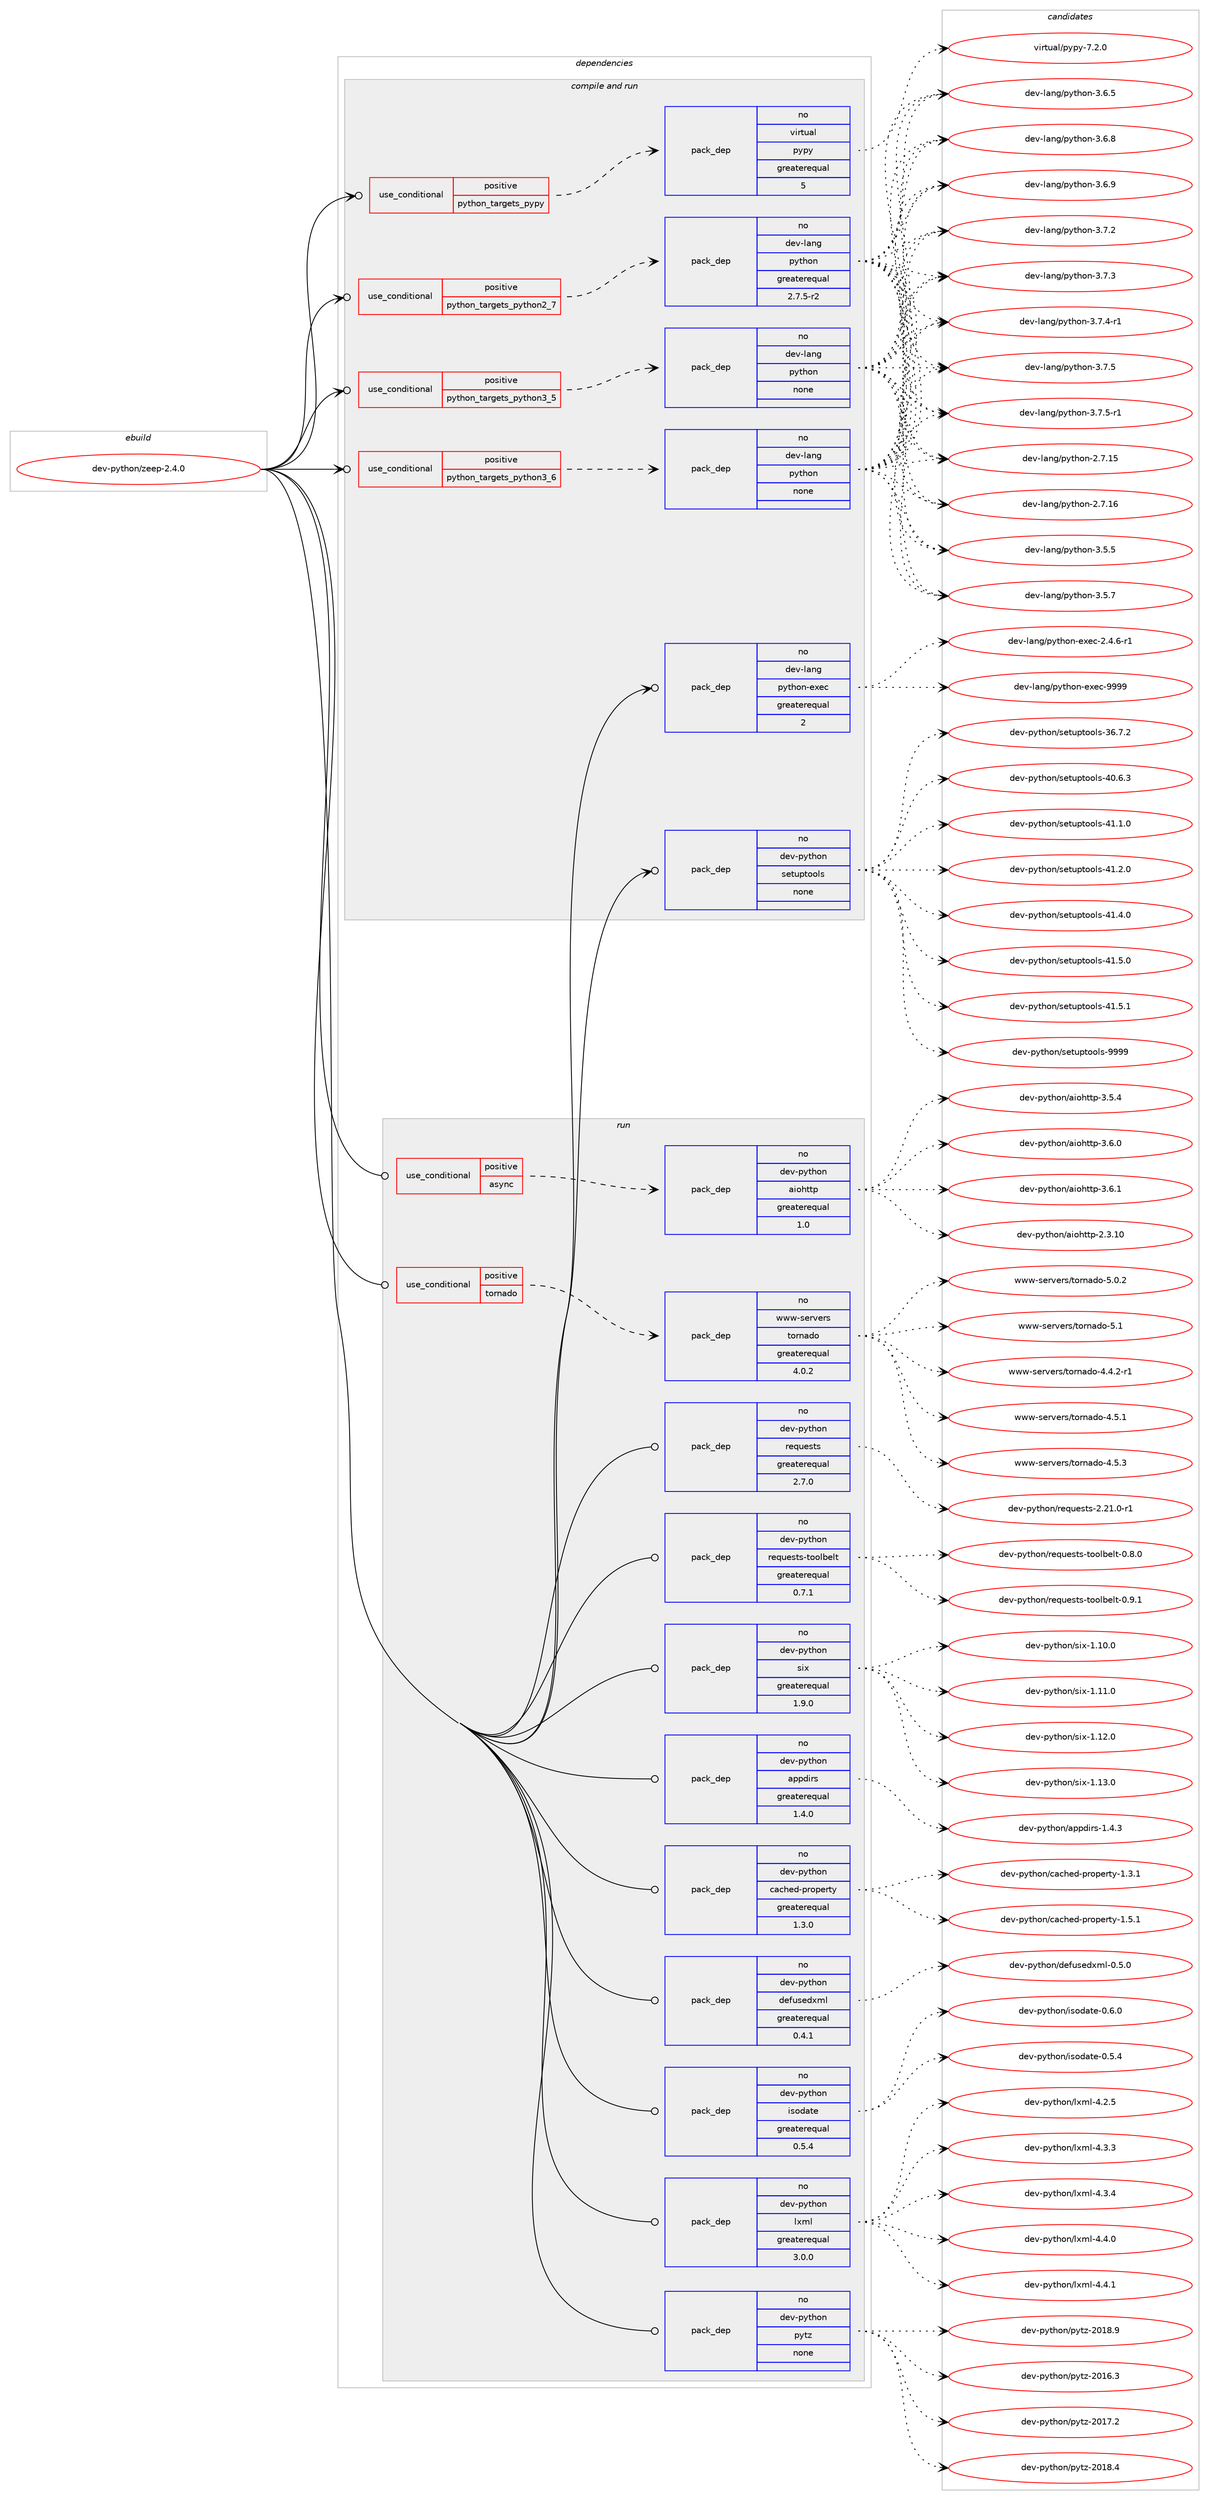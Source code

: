 digraph prolog {

# *************
# Graph options
# *************

newrank=true;
concentrate=true;
compound=true;
graph [rankdir=LR,fontname=Helvetica,fontsize=10,ranksep=1.5];#, ranksep=2.5, nodesep=0.2];
edge  [arrowhead=vee];
node  [fontname=Helvetica,fontsize=10];

# **********
# The ebuild
# **********

subgraph cluster_leftcol {
color=gray;
rank=same;
label=<<i>ebuild</i>>;
id [label="dev-python/zeep-2.4.0", color=red, width=4, href="../dev-python/zeep-2.4.0.svg"];
}

# ****************
# The dependencies
# ****************

subgraph cluster_midcol {
color=gray;
label=<<i>dependencies</i>>;
subgraph cluster_compile {
fillcolor="#eeeeee";
style=filled;
label=<<i>compile</i>>;
}
subgraph cluster_compileandrun {
fillcolor="#eeeeee";
style=filled;
label=<<i>compile and run</i>>;
subgraph cond151840 {
dependency645019 [label=<<TABLE BORDER="0" CELLBORDER="1" CELLSPACING="0" CELLPADDING="4"><TR><TD ROWSPAN="3" CELLPADDING="10">use_conditional</TD></TR><TR><TD>positive</TD></TR><TR><TD>python_targets_pypy</TD></TR></TABLE>>, shape=none, color=red];
subgraph pack481290 {
dependency645020 [label=<<TABLE BORDER="0" CELLBORDER="1" CELLSPACING="0" CELLPADDING="4" WIDTH="220"><TR><TD ROWSPAN="6" CELLPADDING="30">pack_dep</TD></TR><TR><TD WIDTH="110">no</TD></TR><TR><TD>virtual</TD></TR><TR><TD>pypy</TD></TR><TR><TD>greaterequal</TD></TR><TR><TD>5</TD></TR></TABLE>>, shape=none, color=blue];
}
dependency645019:e -> dependency645020:w [weight=20,style="dashed",arrowhead="vee"];
}
id:e -> dependency645019:w [weight=20,style="solid",arrowhead="odotvee"];
subgraph cond151841 {
dependency645021 [label=<<TABLE BORDER="0" CELLBORDER="1" CELLSPACING="0" CELLPADDING="4"><TR><TD ROWSPAN="3" CELLPADDING="10">use_conditional</TD></TR><TR><TD>positive</TD></TR><TR><TD>python_targets_python2_7</TD></TR></TABLE>>, shape=none, color=red];
subgraph pack481291 {
dependency645022 [label=<<TABLE BORDER="0" CELLBORDER="1" CELLSPACING="0" CELLPADDING="4" WIDTH="220"><TR><TD ROWSPAN="6" CELLPADDING="30">pack_dep</TD></TR><TR><TD WIDTH="110">no</TD></TR><TR><TD>dev-lang</TD></TR><TR><TD>python</TD></TR><TR><TD>greaterequal</TD></TR><TR><TD>2.7.5-r2</TD></TR></TABLE>>, shape=none, color=blue];
}
dependency645021:e -> dependency645022:w [weight=20,style="dashed",arrowhead="vee"];
}
id:e -> dependency645021:w [weight=20,style="solid",arrowhead="odotvee"];
subgraph cond151842 {
dependency645023 [label=<<TABLE BORDER="0" CELLBORDER="1" CELLSPACING="0" CELLPADDING="4"><TR><TD ROWSPAN="3" CELLPADDING="10">use_conditional</TD></TR><TR><TD>positive</TD></TR><TR><TD>python_targets_python3_5</TD></TR></TABLE>>, shape=none, color=red];
subgraph pack481292 {
dependency645024 [label=<<TABLE BORDER="0" CELLBORDER="1" CELLSPACING="0" CELLPADDING="4" WIDTH="220"><TR><TD ROWSPAN="6" CELLPADDING="30">pack_dep</TD></TR><TR><TD WIDTH="110">no</TD></TR><TR><TD>dev-lang</TD></TR><TR><TD>python</TD></TR><TR><TD>none</TD></TR><TR><TD></TD></TR></TABLE>>, shape=none, color=blue];
}
dependency645023:e -> dependency645024:w [weight=20,style="dashed",arrowhead="vee"];
}
id:e -> dependency645023:w [weight=20,style="solid",arrowhead="odotvee"];
subgraph cond151843 {
dependency645025 [label=<<TABLE BORDER="0" CELLBORDER="1" CELLSPACING="0" CELLPADDING="4"><TR><TD ROWSPAN="3" CELLPADDING="10">use_conditional</TD></TR><TR><TD>positive</TD></TR><TR><TD>python_targets_python3_6</TD></TR></TABLE>>, shape=none, color=red];
subgraph pack481293 {
dependency645026 [label=<<TABLE BORDER="0" CELLBORDER="1" CELLSPACING="0" CELLPADDING="4" WIDTH="220"><TR><TD ROWSPAN="6" CELLPADDING="30">pack_dep</TD></TR><TR><TD WIDTH="110">no</TD></TR><TR><TD>dev-lang</TD></TR><TR><TD>python</TD></TR><TR><TD>none</TD></TR><TR><TD></TD></TR></TABLE>>, shape=none, color=blue];
}
dependency645025:e -> dependency645026:w [weight=20,style="dashed",arrowhead="vee"];
}
id:e -> dependency645025:w [weight=20,style="solid",arrowhead="odotvee"];
subgraph pack481294 {
dependency645027 [label=<<TABLE BORDER="0" CELLBORDER="1" CELLSPACING="0" CELLPADDING="4" WIDTH="220"><TR><TD ROWSPAN="6" CELLPADDING="30">pack_dep</TD></TR><TR><TD WIDTH="110">no</TD></TR><TR><TD>dev-lang</TD></TR><TR><TD>python-exec</TD></TR><TR><TD>greaterequal</TD></TR><TR><TD>2</TD></TR></TABLE>>, shape=none, color=blue];
}
id:e -> dependency645027:w [weight=20,style="solid",arrowhead="odotvee"];
subgraph pack481295 {
dependency645028 [label=<<TABLE BORDER="0" CELLBORDER="1" CELLSPACING="0" CELLPADDING="4" WIDTH="220"><TR><TD ROWSPAN="6" CELLPADDING="30">pack_dep</TD></TR><TR><TD WIDTH="110">no</TD></TR><TR><TD>dev-python</TD></TR><TR><TD>setuptools</TD></TR><TR><TD>none</TD></TR><TR><TD></TD></TR></TABLE>>, shape=none, color=blue];
}
id:e -> dependency645028:w [weight=20,style="solid",arrowhead="odotvee"];
}
subgraph cluster_run {
fillcolor="#eeeeee";
style=filled;
label=<<i>run</i>>;
subgraph cond151844 {
dependency645029 [label=<<TABLE BORDER="0" CELLBORDER="1" CELLSPACING="0" CELLPADDING="4"><TR><TD ROWSPAN="3" CELLPADDING="10">use_conditional</TD></TR><TR><TD>positive</TD></TR><TR><TD>async</TD></TR></TABLE>>, shape=none, color=red];
subgraph pack481296 {
dependency645030 [label=<<TABLE BORDER="0" CELLBORDER="1" CELLSPACING="0" CELLPADDING="4" WIDTH="220"><TR><TD ROWSPAN="6" CELLPADDING="30">pack_dep</TD></TR><TR><TD WIDTH="110">no</TD></TR><TR><TD>dev-python</TD></TR><TR><TD>aiohttp</TD></TR><TR><TD>greaterequal</TD></TR><TR><TD>1.0</TD></TR></TABLE>>, shape=none, color=blue];
}
dependency645029:e -> dependency645030:w [weight=20,style="dashed",arrowhead="vee"];
}
id:e -> dependency645029:w [weight=20,style="solid",arrowhead="odot"];
subgraph cond151845 {
dependency645031 [label=<<TABLE BORDER="0" CELLBORDER="1" CELLSPACING="0" CELLPADDING="4"><TR><TD ROWSPAN="3" CELLPADDING="10">use_conditional</TD></TR><TR><TD>positive</TD></TR><TR><TD>tornado</TD></TR></TABLE>>, shape=none, color=red];
subgraph pack481297 {
dependency645032 [label=<<TABLE BORDER="0" CELLBORDER="1" CELLSPACING="0" CELLPADDING="4" WIDTH="220"><TR><TD ROWSPAN="6" CELLPADDING="30">pack_dep</TD></TR><TR><TD WIDTH="110">no</TD></TR><TR><TD>www-servers</TD></TR><TR><TD>tornado</TD></TR><TR><TD>greaterequal</TD></TR><TR><TD>4.0.2</TD></TR></TABLE>>, shape=none, color=blue];
}
dependency645031:e -> dependency645032:w [weight=20,style="dashed",arrowhead="vee"];
}
id:e -> dependency645031:w [weight=20,style="solid",arrowhead="odot"];
subgraph pack481298 {
dependency645033 [label=<<TABLE BORDER="0" CELLBORDER="1" CELLSPACING="0" CELLPADDING="4" WIDTH="220"><TR><TD ROWSPAN="6" CELLPADDING="30">pack_dep</TD></TR><TR><TD WIDTH="110">no</TD></TR><TR><TD>dev-python</TD></TR><TR><TD>appdirs</TD></TR><TR><TD>greaterequal</TD></TR><TR><TD>1.4.0</TD></TR></TABLE>>, shape=none, color=blue];
}
id:e -> dependency645033:w [weight=20,style="solid",arrowhead="odot"];
subgraph pack481299 {
dependency645034 [label=<<TABLE BORDER="0" CELLBORDER="1" CELLSPACING="0" CELLPADDING="4" WIDTH="220"><TR><TD ROWSPAN="6" CELLPADDING="30">pack_dep</TD></TR><TR><TD WIDTH="110">no</TD></TR><TR><TD>dev-python</TD></TR><TR><TD>cached-property</TD></TR><TR><TD>greaterequal</TD></TR><TR><TD>1.3.0</TD></TR></TABLE>>, shape=none, color=blue];
}
id:e -> dependency645034:w [weight=20,style="solid",arrowhead="odot"];
subgraph pack481300 {
dependency645035 [label=<<TABLE BORDER="0" CELLBORDER="1" CELLSPACING="0" CELLPADDING="4" WIDTH="220"><TR><TD ROWSPAN="6" CELLPADDING="30">pack_dep</TD></TR><TR><TD WIDTH="110">no</TD></TR><TR><TD>dev-python</TD></TR><TR><TD>defusedxml</TD></TR><TR><TD>greaterequal</TD></TR><TR><TD>0.4.1</TD></TR></TABLE>>, shape=none, color=blue];
}
id:e -> dependency645035:w [weight=20,style="solid",arrowhead="odot"];
subgraph pack481301 {
dependency645036 [label=<<TABLE BORDER="0" CELLBORDER="1" CELLSPACING="0" CELLPADDING="4" WIDTH="220"><TR><TD ROWSPAN="6" CELLPADDING="30">pack_dep</TD></TR><TR><TD WIDTH="110">no</TD></TR><TR><TD>dev-python</TD></TR><TR><TD>isodate</TD></TR><TR><TD>greaterequal</TD></TR><TR><TD>0.5.4</TD></TR></TABLE>>, shape=none, color=blue];
}
id:e -> dependency645036:w [weight=20,style="solid",arrowhead="odot"];
subgraph pack481302 {
dependency645037 [label=<<TABLE BORDER="0" CELLBORDER="1" CELLSPACING="0" CELLPADDING="4" WIDTH="220"><TR><TD ROWSPAN="6" CELLPADDING="30">pack_dep</TD></TR><TR><TD WIDTH="110">no</TD></TR><TR><TD>dev-python</TD></TR><TR><TD>lxml</TD></TR><TR><TD>greaterequal</TD></TR><TR><TD>3.0.0</TD></TR></TABLE>>, shape=none, color=blue];
}
id:e -> dependency645037:w [weight=20,style="solid",arrowhead="odot"];
subgraph pack481303 {
dependency645038 [label=<<TABLE BORDER="0" CELLBORDER="1" CELLSPACING="0" CELLPADDING="4" WIDTH="220"><TR><TD ROWSPAN="6" CELLPADDING="30">pack_dep</TD></TR><TR><TD WIDTH="110">no</TD></TR><TR><TD>dev-python</TD></TR><TR><TD>pytz</TD></TR><TR><TD>none</TD></TR><TR><TD></TD></TR></TABLE>>, shape=none, color=blue];
}
id:e -> dependency645038:w [weight=20,style="solid",arrowhead="odot"];
subgraph pack481304 {
dependency645039 [label=<<TABLE BORDER="0" CELLBORDER="1" CELLSPACING="0" CELLPADDING="4" WIDTH="220"><TR><TD ROWSPAN="6" CELLPADDING="30">pack_dep</TD></TR><TR><TD WIDTH="110">no</TD></TR><TR><TD>dev-python</TD></TR><TR><TD>requests</TD></TR><TR><TD>greaterequal</TD></TR><TR><TD>2.7.0</TD></TR></TABLE>>, shape=none, color=blue];
}
id:e -> dependency645039:w [weight=20,style="solid",arrowhead="odot"];
subgraph pack481305 {
dependency645040 [label=<<TABLE BORDER="0" CELLBORDER="1" CELLSPACING="0" CELLPADDING="4" WIDTH="220"><TR><TD ROWSPAN="6" CELLPADDING="30">pack_dep</TD></TR><TR><TD WIDTH="110">no</TD></TR><TR><TD>dev-python</TD></TR><TR><TD>requests-toolbelt</TD></TR><TR><TD>greaterequal</TD></TR><TR><TD>0.7.1</TD></TR></TABLE>>, shape=none, color=blue];
}
id:e -> dependency645040:w [weight=20,style="solid",arrowhead="odot"];
subgraph pack481306 {
dependency645041 [label=<<TABLE BORDER="0" CELLBORDER="1" CELLSPACING="0" CELLPADDING="4" WIDTH="220"><TR><TD ROWSPAN="6" CELLPADDING="30">pack_dep</TD></TR><TR><TD WIDTH="110">no</TD></TR><TR><TD>dev-python</TD></TR><TR><TD>six</TD></TR><TR><TD>greaterequal</TD></TR><TR><TD>1.9.0</TD></TR></TABLE>>, shape=none, color=blue];
}
id:e -> dependency645041:w [weight=20,style="solid",arrowhead="odot"];
}
}

# **************
# The candidates
# **************

subgraph cluster_choices {
rank=same;
color=gray;
label=<<i>candidates</i>>;

subgraph choice481290 {
color=black;
nodesep=1;
choice1181051141161179710847112121112121455546504648 [label="virtual/pypy-7.2.0", color=red, width=4,href="../virtual/pypy-7.2.0.svg"];
dependency645020:e -> choice1181051141161179710847112121112121455546504648:w [style=dotted,weight="100"];
}
subgraph choice481291 {
color=black;
nodesep=1;
choice10010111845108971101034711212111610411111045504655464953 [label="dev-lang/python-2.7.15", color=red, width=4,href="../dev-lang/python-2.7.15.svg"];
choice10010111845108971101034711212111610411111045504655464954 [label="dev-lang/python-2.7.16", color=red, width=4,href="../dev-lang/python-2.7.16.svg"];
choice100101118451089711010347112121116104111110455146534653 [label="dev-lang/python-3.5.5", color=red, width=4,href="../dev-lang/python-3.5.5.svg"];
choice100101118451089711010347112121116104111110455146534655 [label="dev-lang/python-3.5.7", color=red, width=4,href="../dev-lang/python-3.5.7.svg"];
choice100101118451089711010347112121116104111110455146544653 [label="dev-lang/python-3.6.5", color=red, width=4,href="../dev-lang/python-3.6.5.svg"];
choice100101118451089711010347112121116104111110455146544656 [label="dev-lang/python-3.6.8", color=red, width=4,href="../dev-lang/python-3.6.8.svg"];
choice100101118451089711010347112121116104111110455146544657 [label="dev-lang/python-3.6.9", color=red, width=4,href="../dev-lang/python-3.6.9.svg"];
choice100101118451089711010347112121116104111110455146554650 [label="dev-lang/python-3.7.2", color=red, width=4,href="../dev-lang/python-3.7.2.svg"];
choice100101118451089711010347112121116104111110455146554651 [label="dev-lang/python-3.7.3", color=red, width=4,href="../dev-lang/python-3.7.3.svg"];
choice1001011184510897110103471121211161041111104551465546524511449 [label="dev-lang/python-3.7.4-r1", color=red, width=4,href="../dev-lang/python-3.7.4-r1.svg"];
choice100101118451089711010347112121116104111110455146554653 [label="dev-lang/python-3.7.5", color=red, width=4,href="../dev-lang/python-3.7.5.svg"];
choice1001011184510897110103471121211161041111104551465546534511449 [label="dev-lang/python-3.7.5-r1", color=red, width=4,href="../dev-lang/python-3.7.5-r1.svg"];
dependency645022:e -> choice10010111845108971101034711212111610411111045504655464953:w [style=dotted,weight="100"];
dependency645022:e -> choice10010111845108971101034711212111610411111045504655464954:w [style=dotted,weight="100"];
dependency645022:e -> choice100101118451089711010347112121116104111110455146534653:w [style=dotted,weight="100"];
dependency645022:e -> choice100101118451089711010347112121116104111110455146534655:w [style=dotted,weight="100"];
dependency645022:e -> choice100101118451089711010347112121116104111110455146544653:w [style=dotted,weight="100"];
dependency645022:e -> choice100101118451089711010347112121116104111110455146544656:w [style=dotted,weight="100"];
dependency645022:e -> choice100101118451089711010347112121116104111110455146544657:w [style=dotted,weight="100"];
dependency645022:e -> choice100101118451089711010347112121116104111110455146554650:w [style=dotted,weight="100"];
dependency645022:e -> choice100101118451089711010347112121116104111110455146554651:w [style=dotted,weight="100"];
dependency645022:e -> choice1001011184510897110103471121211161041111104551465546524511449:w [style=dotted,weight="100"];
dependency645022:e -> choice100101118451089711010347112121116104111110455146554653:w [style=dotted,weight="100"];
dependency645022:e -> choice1001011184510897110103471121211161041111104551465546534511449:w [style=dotted,weight="100"];
}
subgraph choice481292 {
color=black;
nodesep=1;
choice10010111845108971101034711212111610411111045504655464953 [label="dev-lang/python-2.7.15", color=red, width=4,href="../dev-lang/python-2.7.15.svg"];
choice10010111845108971101034711212111610411111045504655464954 [label="dev-lang/python-2.7.16", color=red, width=4,href="../dev-lang/python-2.7.16.svg"];
choice100101118451089711010347112121116104111110455146534653 [label="dev-lang/python-3.5.5", color=red, width=4,href="../dev-lang/python-3.5.5.svg"];
choice100101118451089711010347112121116104111110455146534655 [label="dev-lang/python-3.5.7", color=red, width=4,href="../dev-lang/python-3.5.7.svg"];
choice100101118451089711010347112121116104111110455146544653 [label="dev-lang/python-3.6.5", color=red, width=4,href="../dev-lang/python-3.6.5.svg"];
choice100101118451089711010347112121116104111110455146544656 [label="dev-lang/python-3.6.8", color=red, width=4,href="../dev-lang/python-3.6.8.svg"];
choice100101118451089711010347112121116104111110455146544657 [label="dev-lang/python-3.6.9", color=red, width=4,href="../dev-lang/python-3.6.9.svg"];
choice100101118451089711010347112121116104111110455146554650 [label="dev-lang/python-3.7.2", color=red, width=4,href="../dev-lang/python-3.7.2.svg"];
choice100101118451089711010347112121116104111110455146554651 [label="dev-lang/python-3.7.3", color=red, width=4,href="../dev-lang/python-3.7.3.svg"];
choice1001011184510897110103471121211161041111104551465546524511449 [label="dev-lang/python-3.7.4-r1", color=red, width=4,href="../dev-lang/python-3.7.4-r1.svg"];
choice100101118451089711010347112121116104111110455146554653 [label="dev-lang/python-3.7.5", color=red, width=4,href="../dev-lang/python-3.7.5.svg"];
choice1001011184510897110103471121211161041111104551465546534511449 [label="dev-lang/python-3.7.5-r1", color=red, width=4,href="../dev-lang/python-3.7.5-r1.svg"];
dependency645024:e -> choice10010111845108971101034711212111610411111045504655464953:w [style=dotted,weight="100"];
dependency645024:e -> choice10010111845108971101034711212111610411111045504655464954:w [style=dotted,weight="100"];
dependency645024:e -> choice100101118451089711010347112121116104111110455146534653:w [style=dotted,weight="100"];
dependency645024:e -> choice100101118451089711010347112121116104111110455146534655:w [style=dotted,weight="100"];
dependency645024:e -> choice100101118451089711010347112121116104111110455146544653:w [style=dotted,weight="100"];
dependency645024:e -> choice100101118451089711010347112121116104111110455146544656:w [style=dotted,weight="100"];
dependency645024:e -> choice100101118451089711010347112121116104111110455146544657:w [style=dotted,weight="100"];
dependency645024:e -> choice100101118451089711010347112121116104111110455146554650:w [style=dotted,weight="100"];
dependency645024:e -> choice100101118451089711010347112121116104111110455146554651:w [style=dotted,weight="100"];
dependency645024:e -> choice1001011184510897110103471121211161041111104551465546524511449:w [style=dotted,weight="100"];
dependency645024:e -> choice100101118451089711010347112121116104111110455146554653:w [style=dotted,weight="100"];
dependency645024:e -> choice1001011184510897110103471121211161041111104551465546534511449:w [style=dotted,weight="100"];
}
subgraph choice481293 {
color=black;
nodesep=1;
choice10010111845108971101034711212111610411111045504655464953 [label="dev-lang/python-2.7.15", color=red, width=4,href="../dev-lang/python-2.7.15.svg"];
choice10010111845108971101034711212111610411111045504655464954 [label="dev-lang/python-2.7.16", color=red, width=4,href="../dev-lang/python-2.7.16.svg"];
choice100101118451089711010347112121116104111110455146534653 [label="dev-lang/python-3.5.5", color=red, width=4,href="../dev-lang/python-3.5.5.svg"];
choice100101118451089711010347112121116104111110455146534655 [label="dev-lang/python-3.5.7", color=red, width=4,href="../dev-lang/python-3.5.7.svg"];
choice100101118451089711010347112121116104111110455146544653 [label="dev-lang/python-3.6.5", color=red, width=4,href="../dev-lang/python-3.6.5.svg"];
choice100101118451089711010347112121116104111110455146544656 [label="dev-lang/python-3.6.8", color=red, width=4,href="../dev-lang/python-3.6.8.svg"];
choice100101118451089711010347112121116104111110455146544657 [label="dev-lang/python-3.6.9", color=red, width=4,href="../dev-lang/python-3.6.9.svg"];
choice100101118451089711010347112121116104111110455146554650 [label="dev-lang/python-3.7.2", color=red, width=4,href="../dev-lang/python-3.7.2.svg"];
choice100101118451089711010347112121116104111110455146554651 [label="dev-lang/python-3.7.3", color=red, width=4,href="../dev-lang/python-3.7.3.svg"];
choice1001011184510897110103471121211161041111104551465546524511449 [label="dev-lang/python-3.7.4-r1", color=red, width=4,href="../dev-lang/python-3.7.4-r1.svg"];
choice100101118451089711010347112121116104111110455146554653 [label="dev-lang/python-3.7.5", color=red, width=4,href="../dev-lang/python-3.7.5.svg"];
choice1001011184510897110103471121211161041111104551465546534511449 [label="dev-lang/python-3.7.5-r1", color=red, width=4,href="../dev-lang/python-3.7.5-r1.svg"];
dependency645026:e -> choice10010111845108971101034711212111610411111045504655464953:w [style=dotted,weight="100"];
dependency645026:e -> choice10010111845108971101034711212111610411111045504655464954:w [style=dotted,weight="100"];
dependency645026:e -> choice100101118451089711010347112121116104111110455146534653:w [style=dotted,weight="100"];
dependency645026:e -> choice100101118451089711010347112121116104111110455146534655:w [style=dotted,weight="100"];
dependency645026:e -> choice100101118451089711010347112121116104111110455146544653:w [style=dotted,weight="100"];
dependency645026:e -> choice100101118451089711010347112121116104111110455146544656:w [style=dotted,weight="100"];
dependency645026:e -> choice100101118451089711010347112121116104111110455146544657:w [style=dotted,weight="100"];
dependency645026:e -> choice100101118451089711010347112121116104111110455146554650:w [style=dotted,weight="100"];
dependency645026:e -> choice100101118451089711010347112121116104111110455146554651:w [style=dotted,weight="100"];
dependency645026:e -> choice1001011184510897110103471121211161041111104551465546524511449:w [style=dotted,weight="100"];
dependency645026:e -> choice100101118451089711010347112121116104111110455146554653:w [style=dotted,weight="100"];
dependency645026:e -> choice1001011184510897110103471121211161041111104551465546534511449:w [style=dotted,weight="100"];
}
subgraph choice481294 {
color=black;
nodesep=1;
choice10010111845108971101034711212111610411111045101120101994550465246544511449 [label="dev-lang/python-exec-2.4.6-r1", color=red, width=4,href="../dev-lang/python-exec-2.4.6-r1.svg"];
choice10010111845108971101034711212111610411111045101120101994557575757 [label="dev-lang/python-exec-9999", color=red, width=4,href="../dev-lang/python-exec-9999.svg"];
dependency645027:e -> choice10010111845108971101034711212111610411111045101120101994550465246544511449:w [style=dotted,weight="100"];
dependency645027:e -> choice10010111845108971101034711212111610411111045101120101994557575757:w [style=dotted,weight="100"];
}
subgraph choice481295 {
color=black;
nodesep=1;
choice100101118451121211161041111104711510111611711211611111110811545515446554650 [label="dev-python/setuptools-36.7.2", color=red, width=4,href="../dev-python/setuptools-36.7.2.svg"];
choice100101118451121211161041111104711510111611711211611111110811545524846544651 [label="dev-python/setuptools-40.6.3", color=red, width=4,href="../dev-python/setuptools-40.6.3.svg"];
choice100101118451121211161041111104711510111611711211611111110811545524946494648 [label="dev-python/setuptools-41.1.0", color=red, width=4,href="../dev-python/setuptools-41.1.0.svg"];
choice100101118451121211161041111104711510111611711211611111110811545524946504648 [label="dev-python/setuptools-41.2.0", color=red, width=4,href="../dev-python/setuptools-41.2.0.svg"];
choice100101118451121211161041111104711510111611711211611111110811545524946524648 [label="dev-python/setuptools-41.4.0", color=red, width=4,href="../dev-python/setuptools-41.4.0.svg"];
choice100101118451121211161041111104711510111611711211611111110811545524946534648 [label="dev-python/setuptools-41.5.0", color=red, width=4,href="../dev-python/setuptools-41.5.0.svg"];
choice100101118451121211161041111104711510111611711211611111110811545524946534649 [label="dev-python/setuptools-41.5.1", color=red, width=4,href="../dev-python/setuptools-41.5.1.svg"];
choice10010111845112121116104111110471151011161171121161111111081154557575757 [label="dev-python/setuptools-9999", color=red, width=4,href="../dev-python/setuptools-9999.svg"];
dependency645028:e -> choice100101118451121211161041111104711510111611711211611111110811545515446554650:w [style=dotted,weight="100"];
dependency645028:e -> choice100101118451121211161041111104711510111611711211611111110811545524846544651:w [style=dotted,weight="100"];
dependency645028:e -> choice100101118451121211161041111104711510111611711211611111110811545524946494648:w [style=dotted,weight="100"];
dependency645028:e -> choice100101118451121211161041111104711510111611711211611111110811545524946504648:w [style=dotted,weight="100"];
dependency645028:e -> choice100101118451121211161041111104711510111611711211611111110811545524946524648:w [style=dotted,weight="100"];
dependency645028:e -> choice100101118451121211161041111104711510111611711211611111110811545524946534648:w [style=dotted,weight="100"];
dependency645028:e -> choice100101118451121211161041111104711510111611711211611111110811545524946534649:w [style=dotted,weight="100"];
dependency645028:e -> choice10010111845112121116104111110471151011161171121161111111081154557575757:w [style=dotted,weight="100"];
}
subgraph choice481296 {
color=black;
nodesep=1;
choice10010111845112121116104111110479710511110411611611245504651464948 [label="dev-python/aiohttp-2.3.10", color=red, width=4,href="../dev-python/aiohttp-2.3.10.svg"];
choice100101118451121211161041111104797105111104116116112455146534652 [label="dev-python/aiohttp-3.5.4", color=red, width=4,href="../dev-python/aiohttp-3.5.4.svg"];
choice100101118451121211161041111104797105111104116116112455146544648 [label="dev-python/aiohttp-3.6.0", color=red, width=4,href="../dev-python/aiohttp-3.6.0.svg"];
choice100101118451121211161041111104797105111104116116112455146544649 [label="dev-python/aiohttp-3.6.1", color=red, width=4,href="../dev-python/aiohttp-3.6.1.svg"];
dependency645030:e -> choice10010111845112121116104111110479710511110411611611245504651464948:w [style=dotted,weight="100"];
dependency645030:e -> choice100101118451121211161041111104797105111104116116112455146534652:w [style=dotted,weight="100"];
dependency645030:e -> choice100101118451121211161041111104797105111104116116112455146544648:w [style=dotted,weight="100"];
dependency645030:e -> choice100101118451121211161041111104797105111104116116112455146544649:w [style=dotted,weight="100"];
}
subgraph choice481297 {
color=black;
nodesep=1;
choice1191191194511510111411810111411547116111114110971001114552465246504511449 [label="www-servers/tornado-4.4.2-r1", color=red, width=4,href="../www-servers/tornado-4.4.2-r1.svg"];
choice119119119451151011141181011141154711611111411097100111455246534649 [label="www-servers/tornado-4.5.1", color=red, width=4,href="../www-servers/tornado-4.5.1.svg"];
choice119119119451151011141181011141154711611111411097100111455246534651 [label="www-servers/tornado-4.5.3", color=red, width=4,href="../www-servers/tornado-4.5.3.svg"];
choice119119119451151011141181011141154711611111411097100111455346484650 [label="www-servers/tornado-5.0.2", color=red, width=4,href="../www-servers/tornado-5.0.2.svg"];
choice11911911945115101114118101114115471161111141109710011145534649 [label="www-servers/tornado-5.1", color=red, width=4,href="../www-servers/tornado-5.1.svg"];
dependency645032:e -> choice1191191194511510111411810111411547116111114110971001114552465246504511449:w [style=dotted,weight="100"];
dependency645032:e -> choice119119119451151011141181011141154711611111411097100111455246534649:w [style=dotted,weight="100"];
dependency645032:e -> choice119119119451151011141181011141154711611111411097100111455246534651:w [style=dotted,weight="100"];
dependency645032:e -> choice119119119451151011141181011141154711611111411097100111455346484650:w [style=dotted,weight="100"];
dependency645032:e -> choice11911911945115101114118101114115471161111141109710011145534649:w [style=dotted,weight="100"];
}
subgraph choice481298 {
color=black;
nodesep=1;
choice100101118451121211161041111104797112112100105114115454946524651 [label="dev-python/appdirs-1.4.3", color=red, width=4,href="../dev-python/appdirs-1.4.3.svg"];
dependency645033:e -> choice100101118451121211161041111104797112112100105114115454946524651:w [style=dotted,weight="100"];
}
subgraph choice481299 {
color=black;
nodesep=1;
choice100101118451121211161041111104799979910410110045112114111112101114116121454946514649 [label="dev-python/cached-property-1.3.1", color=red, width=4,href="../dev-python/cached-property-1.3.1.svg"];
choice100101118451121211161041111104799979910410110045112114111112101114116121454946534649 [label="dev-python/cached-property-1.5.1", color=red, width=4,href="../dev-python/cached-property-1.5.1.svg"];
dependency645034:e -> choice100101118451121211161041111104799979910410110045112114111112101114116121454946514649:w [style=dotted,weight="100"];
dependency645034:e -> choice100101118451121211161041111104799979910410110045112114111112101114116121454946534649:w [style=dotted,weight="100"];
}
subgraph choice481300 {
color=black;
nodesep=1;
choice1001011184511212111610411111047100101102117115101100120109108454846534648 [label="dev-python/defusedxml-0.5.0", color=red, width=4,href="../dev-python/defusedxml-0.5.0.svg"];
dependency645035:e -> choice1001011184511212111610411111047100101102117115101100120109108454846534648:w [style=dotted,weight="100"];
}
subgraph choice481301 {
color=black;
nodesep=1;
choice100101118451121211161041111104710511511110097116101454846534652 [label="dev-python/isodate-0.5.4", color=red, width=4,href="../dev-python/isodate-0.5.4.svg"];
choice100101118451121211161041111104710511511110097116101454846544648 [label="dev-python/isodate-0.6.0", color=red, width=4,href="../dev-python/isodate-0.6.0.svg"];
dependency645036:e -> choice100101118451121211161041111104710511511110097116101454846534652:w [style=dotted,weight="100"];
dependency645036:e -> choice100101118451121211161041111104710511511110097116101454846544648:w [style=dotted,weight="100"];
}
subgraph choice481302 {
color=black;
nodesep=1;
choice1001011184511212111610411111047108120109108455246504653 [label="dev-python/lxml-4.2.5", color=red, width=4,href="../dev-python/lxml-4.2.5.svg"];
choice1001011184511212111610411111047108120109108455246514651 [label="dev-python/lxml-4.3.3", color=red, width=4,href="../dev-python/lxml-4.3.3.svg"];
choice1001011184511212111610411111047108120109108455246514652 [label="dev-python/lxml-4.3.4", color=red, width=4,href="../dev-python/lxml-4.3.4.svg"];
choice1001011184511212111610411111047108120109108455246524648 [label="dev-python/lxml-4.4.0", color=red, width=4,href="../dev-python/lxml-4.4.0.svg"];
choice1001011184511212111610411111047108120109108455246524649 [label="dev-python/lxml-4.4.1", color=red, width=4,href="../dev-python/lxml-4.4.1.svg"];
dependency645037:e -> choice1001011184511212111610411111047108120109108455246504653:w [style=dotted,weight="100"];
dependency645037:e -> choice1001011184511212111610411111047108120109108455246514651:w [style=dotted,weight="100"];
dependency645037:e -> choice1001011184511212111610411111047108120109108455246514652:w [style=dotted,weight="100"];
dependency645037:e -> choice1001011184511212111610411111047108120109108455246524648:w [style=dotted,weight="100"];
dependency645037:e -> choice1001011184511212111610411111047108120109108455246524649:w [style=dotted,weight="100"];
}
subgraph choice481303 {
color=black;
nodesep=1;
choice100101118451121211161041111104711212111612245504849544651 [label="dev-python/pytz-2016.3", color=red, width=4,href="../dev-python/pytz-2016.3.svg"];
choice100101118451121211161041111104711212111612245504849554650 [label="dev-python/pytz-2017.2", color=red, width=4,href="../dev-python/pytz-2017.2.svg"];
choice100101118451121211161041111104711212111612245504849564652 [label="dev-python/pytz-2018.4", color=red, width=4,href="../dev-python/pytz-2018.4.svg"];
choice100101118451121211161041111104711212111612245504849564657 [label="dev-python/pytz-2018.9", color=red, width=4,href="../dev-python/pytz-2018.9.svg"];
dependency645038:e -> choice100101118451121211161041111104711212111612245504849544651:w [style=dotted,weight="100"];
dependency645038:e -> choice100101118451121211161041111104711212111612245504849554650:w [style=dotted,weight="100"];
dependency645038:e -> choice100101118451121211161041111104711212111612245504849564652:w [style=dotted,weight="100"];
dependency645038:e -> choice100101118451121211161041111104711212111612245504849564657:w [style=dotted,weight="100"];
}
subgraph choice481304 {
color=black;
nodesep=1;
choice1001011184511212111610411111047114101113117101115116115455046504946484511449 [label="dev-python/requests-2.21.0-r1", color=red, width=4,href="../dev-python/requests-2.21.0-r1.svg"];
dependency645039:e -> choice1001011184511212111610411111047114101113117101115116115455046504946484511449:w [style=dotted,weight="100"];
}
subgraph choice481305 {
color=black;
nodesep=1;
choice10010111845112121116104111110471141011131171011151161154511611111110898101108116454846564648 [label="dev-python/requests-toolbelt-0.8.0", color=red, width=4,href="../dev-python/requests-toolbelt-0.8.0.svg"];
choice10010111845112121116104111110471141011131171011151161154511611111110898101108116454846574649 [label="dev-python/requests-toolbelt-0.9.1", color=red, width=4,href="../dev-python/requests-toolbelt-0.9.1.svg"];
dependency645040:e -> choice10010111845112121116104111110471141011131171011151161154511611111110898101108116454846564648:w [style=dotted,weight="100"];
dependency645040:e -> choice10010111845112121116104111110471141011131171011151161154511611111110898101108116454846574649:w [style=dotted,weight="100"];
}
subgraph choice481306 {
color=black;
nodesep=1;
choice100101118451121211161041111104711510512045494649484648 [label="dev-python/six-1.10.0", color=red, width=4,href="../dev-python/six-1.10.0.svg"];
choice100101118451121211161041111104711510512045494649494648 [label="dev-python/six-1.11.0", color=red, width=4,href="../dev-python/six-1.11.0.svg"];
choice100101118451121211161041111104711510512045494649504648 [label="dev-python/six-1.12.0", color=red, width=4,href="../dev-python/six-1.12.0.svg"];
choice100101118451121211161041111104711510512045494649514648 [label="dev-python/six-1.13.0", color=red, width=4,href="../dev-python/six-1.13.0.svg"];
dependency645041:e -> choice100101118451121211161041111104711510512045494649484648:w [style=dotted,weight="100"];
dependency645041:e -> choice100101118451121211161041111104711510512045494649494648:w [style=dotted,weight="100"];
dependency645041:e -> choice100101118451121211161041111104711510512045494649504648:w [style=dotted,weight="100"];
dependency645041:e -> choice100101118451121211161041111104711510512045494649514648:w [style=dotted,weight="100"];
}
}

}
